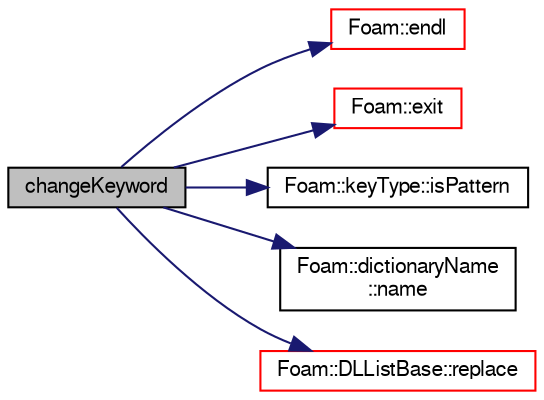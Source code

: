 digraph "changeKeyword"
{
  bgcolor="transparent";
  edge [fontname="FreeSans",fontsize="10",labelfontname="FreeSans",labelfontsize="10"];
  node [fontname="FreeSans",fontsize="10",shape=record];
  rankdir="LR";
  Node32284 [label="changeKeyword",height=0.2,width=0.4,color="black", fillcolor="grey75", style="filled", fontcolor="black"];
  Node32284 -> Node32285 [color="midnightblue",fontsize="10",style="solid",fontname="FreeSans"];
  Node32285 [label="Foam::endl",height=0.2,width=0.4,color="red",URL="$a21124.html#a2db8fe02a0d3909e9351bb4275b23ce4",tooltip="Add newline and flush stream. "];
  Node32284 -> Node32287 [color="midnightblue",fontsize="10",style="solid",fontname="FreeSans"];
  Node32287 [label="Foam::exit",height=0.2,width=0.4,color="red",URL="$a21124.html#a06ca7250d8e89caf05243ec094843642"];
  Node32284 -> Node32323 [color="midnightblue",fontsize="10",style="solid",fontname="FreeSans"];
  Node32323 [label="Foam::keyType::isPattern",height=0.2,width=0.4,color="black",URL="$a28238.html#a04a0151af2fb802822ddc826de05dace",tooltip="Should be treated as a match rather than a literal string. "];
  Node32284 -> Node32325 [color="midnightblue",fontsize="10",style="solid",fontname="FreeSans"];
  Node32325 [label="Foam::dictionaryName\l::name",height=0.2,width=0.4,color="black",URL="$a26010.html#aba53f1f9c8fadfa65f4099af10df348c",tooltip="Return the dictionary name. "];
  Node32284 -> Node32328 [color="midnightblue",fontsize="10",style="solid",fontname="FreeSans"];
  Node32328 [label="Foam::DLListBase::replace",height=0.2,width=0.4,color="red",URL="$a25806.html#a558d4ce342e507544899dbc09f280bda",tooltip="Replace oldLink with newLink and return element. "];
}
